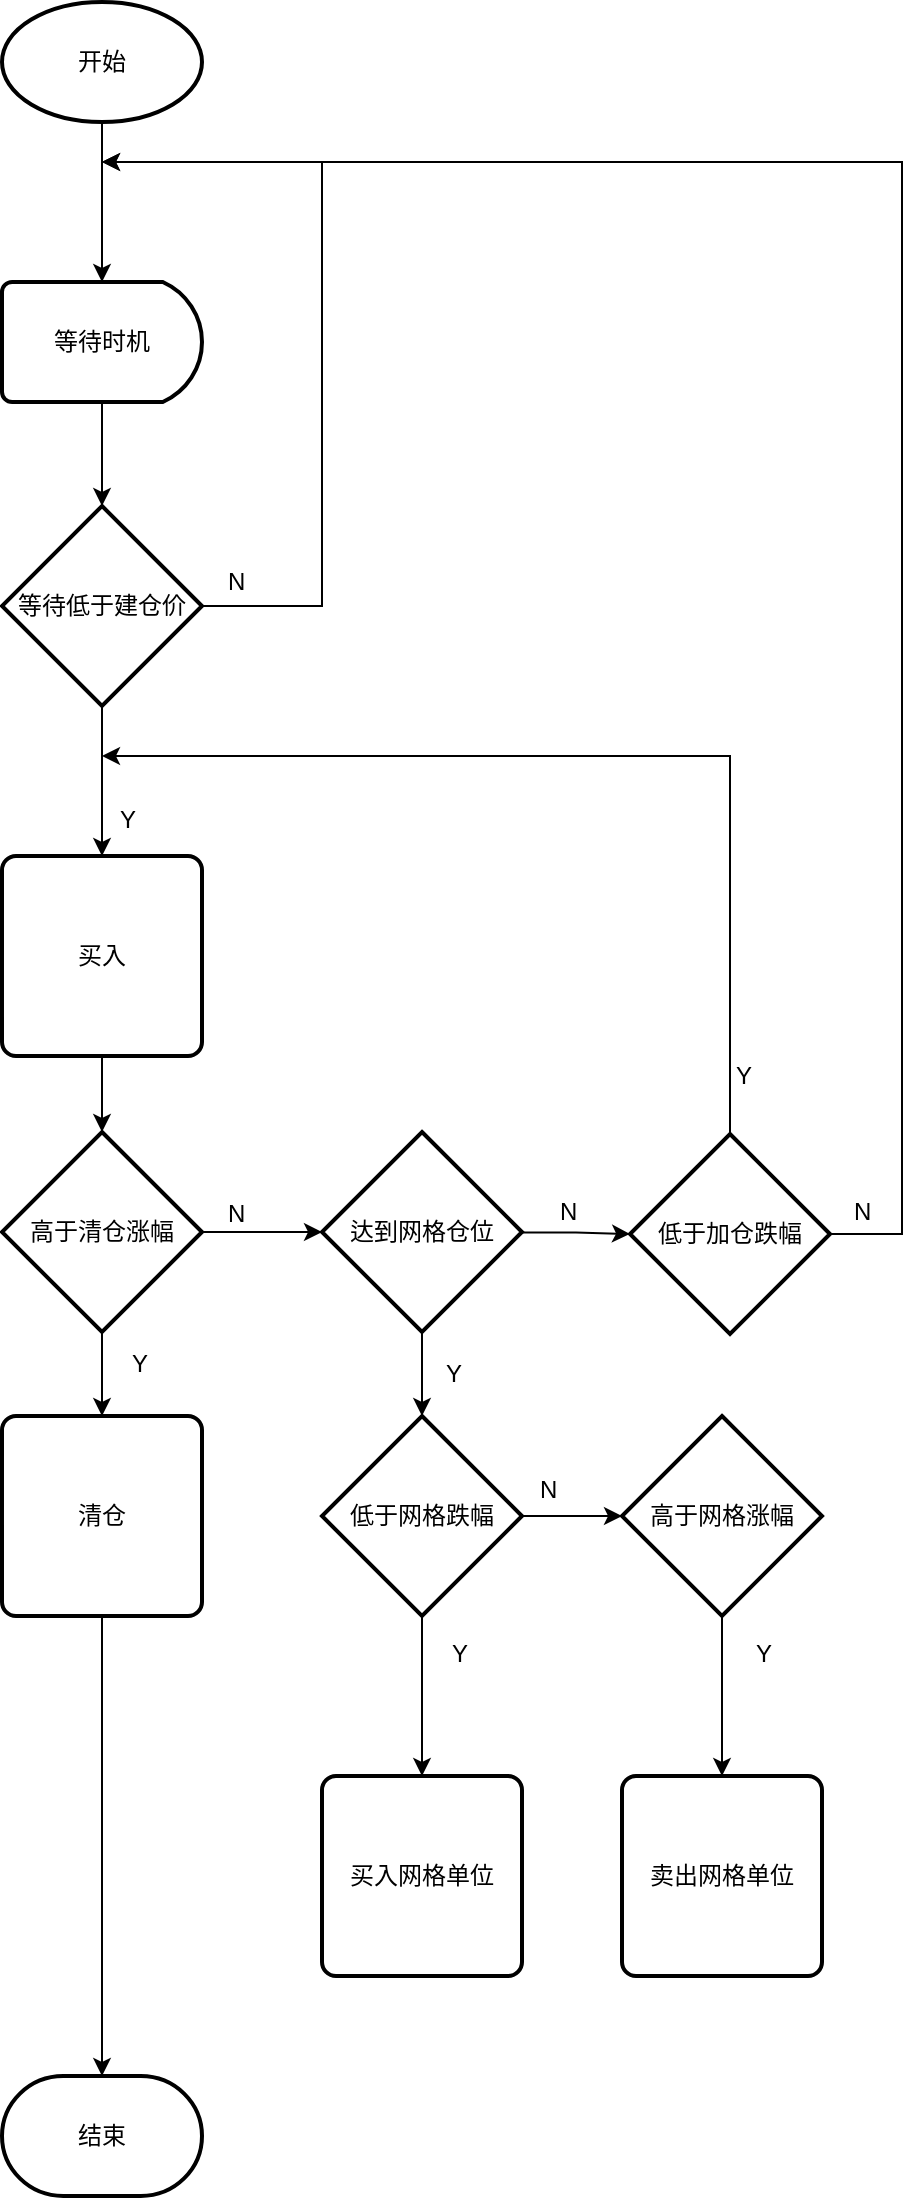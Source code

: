 <mxfile version="10.7.7" type="github"><diagram id="ZMNG8kO5rji508FVXL9E" name="第 1 页"><mxGraphModel dx="828" dy="542" grid="1" gridSize="10" guides="1" tooltips="1" connect="1" arrows="1" fold="1" page="1" pageScale="1" pageWidth="2339" pageHeight="3300" math="0" shadow="0"><root><mxCell id="0"/><mxCell id="1" parent="0"/><mxCell id="syVsV-VPSz5W2zTySEoU-11" style="edgeStyle=elbowEdgeStyle;rounded=0;orthogonalLoop=1;jettySize=auto;html=1;exitX=0.5;exitY=1;exitDx=0;exitDy=0;exitPerimeter=0;entryX=0.5;entryY=0;entryDx=0;entryDy=0;entryPerimeter=0;" edge="1" parent="1" source="6gJf04FWkRyfYMmGZwzS-2" target="syVsV-VPSz5W2zTySEoU-10"><mxGeometry relative="1" as="geometry"/></mxCell><mxCell id="6gJf04FWkRyfYMmGZwzS-2" value="开始" style="strokeWidth=2;html=1;shape=mxgraph.flowchart.start_1;whiteSpace=wrap;" parent="1" vertex="1"><mxGeometry x="350" y="130" width="100" height="60" as="geometry"/></mxCell><mxCell id="6gJf04FWkRyfYMmGZwzS-7" style="edgeStyle=orthogonalEdgeStyle;rounded=0;orthogonalLoop=1;jettySize=auto;html=1;exitX=0.5;exitY=1;exitDx=0;exitDy=0;exitPerimeter=0;" parent="1" source="6gJf04FWkRyfYMmGZwzS-5" target="6gJf04FWkRyfYMmGZwzS-6" edge="1"><mxGeometry relative="1" as="geometry"/></mxCell><mxCell id="syVsV-VPSz5W2zTySEoU-14" style="edgeStyle=elbowEdgeStyle;rounded=0;orthogonalLoop=1;jettySize=auto;html=1;exitX=1;exitY=0.5;exitDx=0;exitDy=0;exitPerimeter=0;" edge="1" parent="1" source="6gJf04FWkRyfYMmGZwzS-5"><mxGeometry relative="1" as="geometry"><mxPoint x="400" y="210" as="targetPoint"/><Array as="points"><mxPoint x="510" y="320"/></Array></mxGeometry></mxCell><mxCell id="6gJf04FWkRyfYMmGZwzS-5" value="等待低于建仓价" style="strokeWidth=2;html=1;shape=mxgraph.flowchart.decision;whiteSpace=wrap;" parent="1" vertex="1"><mxGeometry x="350" y="382" width="100" height="100" as="geometry"/></mxCell><mxCell id="6gJf04FWkRyfYMmGZwzS-13" style="edgeStyle=orthogonalEdgeStyle;rounded=0;orthogonalLoop=1;jettySize=auto;html=1;exitX=0.5;exitY=1;exitDx=0;exitDy=0;entryX=0.5;entryY=0;entryDx=0;entryDy=0;entryPerimeter=0;" parent="1" source="6gJf04FWkRyfYMmGZwzS-6" target="6gJf04FWkRyfYMmGZwzS-14" edge="1"><mxGeometry relative="1" as="geometry"/></mxCell><mxCell id="6gJf04FWkRyfYMmGZwzS-6" value="买入" style="rounded=1;whiteSpace=wrap;html=1;absoluteArcSize=1;arcSize=14;strokeWidth=2;" parent="1" vertex="1"><mxGeometry x="350" y="557" width="100" height="100" as="geometry"/></mxCell><mxCell id="6gJf04FWkRyfYMmGZwzS-9" value="N" style="text;html=1;resizable=0;points=[];autosize=1;align=left;verticalAlign=top;spacingTop=-4;" parent="1" vertex="1"><mxGeometry x="461" y="410" width="20" height="20" as="geometry"/></mxCell><mxCell id="6gJf04FWkRyfYMmGZwzS-11" value="Y&lt;br&gt;" style="text;html=1;resizable=0;points=[];autosize=1;align=left;verticalAlign=top;spacingTop=-4;" parent="1" vertex="1"><mxGeometry x="407" y="529" width="20" height="20" as="geometry"/></mxCell><mxCell id="6gJf04FWkRyfYMmGZwzS-52" style="edgeStyle=orthogonalEdgeStyle;rounded=0;orthogonalLoop=1;jettySize=auto;html=1;exitX=0.5;exitY=0;exitDx=0;exitDy=0;exitPerimeter=0;" parent="1" source="6gJf04FWkRyfYMmGZwzS-12" edge="1"><mxGeometry relative="1" as="geometry"><mxPoint x="400.0" y="507" as="targetPoint"/><Array as="points"><mxPoint x="714" y="507"/></Array></mxGeometry></mxCell><mxCell id="syVsV-VPSz5W2zTySEoU-9" style="edgeStyle=elbowEdgeStyle;rounded=0;orthogonalLoop=1;jettySize=auto;html=1;exitX=1;exitY=0.5;exitDx=0;exitDy=0;exitPerimeter=0;" edge="1" parent="1" source="6gJf04FWkRyfYMmGZwzS-12"><mxGeometry relative="1" as="geometry"><mxPoint x="400" y="210" as="targetPoint"/><Array as="points"><mxPoint x="800" y="550"/></Array></mxGeometry></mxCell><mxCell id="6gJf04FWkRyfYMmGZwzS-12" value="低于加仓跌幅" style="strokeWidth=2;html=1;shape=mxgraph.flowchart.decision;whiteSpace=wrap;" parent="1" vertex="1"><mxGeometry x="664" y="696" width="100" height="100" as="geometry"/></mxCell><mxCell id="6gJf04FWkRyfYMmGZwzS-25" style="edgeStyle=elbowEdgeStyle;rounded=0;orthogonalLoop=1;jettySize=auto;html=1;exitX=1;exitY=0.5;exitDx=0;exitDy=0;exitPerimeter=0;entryX=0;entryY=0.5;entryDx=0;entryDy=0;entryPerimeter=0;" parent="1" target="6gJf04FWkRyfYMmGZwzS-12" edge="1"><mxGeometry relative="1" as="geometry"><mxPoint x="609.529" y="745.235" as="sourcePoint"/><mxPoint x="689.529" y="745.235" as="targetPoint"/></mxGeometry></mxCell><mxCell id="6gJf04FWkRyfYMmGZwzS-34" style="edgeStyle=elbowEdgeStyle;rounded=0;orthogonalLoop=1;jettySize=auto;html=1;exitX=0.5;exitY=1;exitDx=0;exitDy=0;exitPerimeter=0;" parent="1" source="6gJf04FWkRyfYMmGZwzS-23" edge="1"><mxGeometry relative="1" as="geometry"><mxPoint x="560.118" y="795.471" as="targetPoint"/></mxGeometry></mxCell><mxCell id="6gJf04FWkRyfYMmGZwzS-36" value="" style="edgeStyle=elbowEdgeStyle;rounded=0;orthogonalLoop=1;jettySize=auto;html=1;" parent="1" source="6gJf04FWkRyfYMmGZwzS-23" target="6gJf04FWkRyfYMmGZwzS-35" edge="1"><mxGeometry relative="1" as="geometry"/></mxCell><mxCell id="6gJf04FWkRyfYMmGZwzS-23" value="达到网格仓位" style="strokeWidth=2;html=1;shape=mxgraph.flowchart.decision;whiteSpace=wrap;" parent="1" vertex="1"><mxGeometry x="510" y="695" width="100" height="100" as="geometry"/></mxCell><mxCell id="6gJf04FWkRyfYMmGZwzS-38" value="" style="edgeStyle=elbowEdgeStyle;rounded=0;orthogonalLoop=1;jettySize=auto;html=1;" parent="1" source="6gJf04FWkRyfYMmGZwzS-35" target="6gJf04FWkRyfYMmGZwzS-37" edge="1"><mxGeometry relative="1" as="geometry"/></mxCell><mxCell id="6gJf04FWkRyfYMmGZwzS-42" style="edgeStyle=elbowEdgeStyle;rounded=0;orthogonalLoop=1;jettySize=auto;html=1;exitX=0.5;exitY=1;exitDx=0;exitDy=0;exitPerimeter=0;entryX=0.5;entryY=0;entryDx=0;entryDy=0;" parent="1" source="6gJf04FWkRyfYMmGZwzS-35" target="6gJf04FWkRyfYMmGZwzS-41" edge="1"><mxGeometry relative="1" as="geometry"/></mxCell><mxCell id="6gJf04FWkRyfYMmGZwzS-35" value="低于网格跌幅" style="strokeWidth=2;html=1;shape=mxgraph.flowchart.decision;whiteSpace=wrap;" parent="1" vertex="1"><mxGeometry x="510" y="837" width="100" height="100" as="geometry"/></mxCell><mxCell id="6gJf04FWkRyfYMmGZwzS-45" style="edgeStyle=elbowEdgeStyle;rounded=0;orthogonalLoop=1;jettySize=auto;html=1;exitX=0.5;exitY=1;exitDx=0;exitDy=0;exitPerimeter=0;entryX=0.5;entryY=0;entryDx=0;entryDy=0;" parent="1" source="6gJf04FWkRyfYMmGZwzS-37" target="6gJf04FWkRyfYMmGZwzS-44" edge="1"><mxGeometry relative="1" as="geometry"/></mxCell><mxCell id="6gJf04FWkRyfYMmGZwzS-37" value="高于网格涨幅" style="strokeWidth=2;html=1;shape=mxgraph.flowchart.decision;whiteSpace=wrap;" parent="1" vertex="1"><mxGeometry x="660" y="837" width="100" height="100" as="geometry"/></mxCell><mxCell id="6gJf04FWkRyfYMmGZwzS-19" style="edgeStyle=orthogonalEdgeStyle;rounded=0;orthogonalLoop=1;jettySize=auto;html=1;exitX=0.5;exitY=1;exitDx=0;exitDy=0;exitPerimeter=0;entryX=0.5;entryY=0;entryDx=0;entryDy=0;" parent="1" source="6gJf04FWkRyfYMmGZwzS-14" target="6gJf04FWkRyfYMmGZwzS-18" edge="1"><mxGeometry relative="1" as="geometry"/></mxCell><mxCell id="6gJf04FWkRyfYMmGZwzS-28" style="edgeStyle=elbowEdgeStyle;rounded=0;orthogonalLoop=1;jettySize=auto;html=1;exitX=1;exitY=0.5;exitDx=0;exitDy=0;exitPerimeter=0;entryX=0;entryY=0.5;entryDx=0;entryDy=0;entryPerimeter=0;" parent="1" source="6gJf04FWkRyfYMmGZwzS-14" target="6gJf04FWkRyfYMmGZwzS-23" edge="1"><mxGeometry relative="1" as="geometry"/></mxCell><mxCell id="6gJf04FWkRyfYMmGZwzS-14" value="高于清仓涨幅" style="strokeWidth=2;html=1;shape=mxgraph.flowchart.decision;whiteSpace=wrap;" parent="1" vertex="1"><mxGeometry x="350" y="695" width="100" height="100" as="geometry"/></mxCell><mxCell id="syVsV-VPSz5W2zTySEoU-6" style="edgeStyle=orthogonalEdgeStyle;rounded=0;orthogonalLoop=1;jettySize=auto;html=1;exitX=0.5;exitY=1;exitDx=0;exitDy=0;entryX=0.5;entryY=0;entryDx=0;entryDy=0;entryPerimeter=0;" edge="1" parent="1" source="6gJf04FWkRyfYMmGZwzS-18" target="6gJf04FWkRyfYMmGZwzS-31"><mxGeometry relative="1" as="geometry"/></mxCell><mxCell id="6gJf04FWkRyfYMmGZwzS-18" value="清仓" style="rounded=1;whiteSpace=wrap;html=1;absoluteArcSize=1;arcSize=14;strokeWidth=2;" parent="1" vertex="1"><mxGeometry x="350" y="837" width="100" height="100" as="geometry"/></mxCell><mxCell id="6gJf04FWkRyfYMmGZwzS-26" value="N" style="text;html=1;resizable=0;points=[];autosize=1;align=left;verticalAlign=top;spacingTop=-4;" parent="1" vertex="1"><mxGeometry x="627" y="725" width="20" height="20" as="geometry"/></mxCell><mxCell id="6gJf04FWkRyfYMmGZwzS-27" value="Y" style="text;html=1;resizable=0;points=[];autosize=1;align=left;verticalAlign=top;spacingTop=-4;" parent="1" vertex="1"><mxGeometry x="413" y="801" width="20" height="20" as="geometry"/></mxCell><mxCell id="6gJf04FWkRyfYMmGZwzS-29" value="N" style="text;html=1;resizable=0;points=[];autosize=1;align=left;verticalAlign=top;spacingTop=-4;" parent="1" vertex="1"><mxGeometry x="461" y="726" width="20" height="20" as="geometry"/></mxCell><mxCell id="6gJf04FWkRyfYMmGZwzS-31" value="结束&lt;br&gt;" style="strokeWidth=2;html=1;shape=mxgraph.flowchart.terminator;whiteSpace=wrap;" parent="1" vertex="1"><mxGeometry x="350" y="1167" width="100" height="60" as="geometry"/></mxCell><mxCell id="6gJf04FWkRyfYMmGZwzS-39" value="Y" style="text;html=1;resizable=0;points=[];autosize=1;align=left;verticalAlign=top;spacingTop=-4;" parent="1" vertex="1"><mxGeometry x="570" y="806" width="20" height="20" as="geometry"/></mxCell><mxCell id="6gJf04FWkRyfYMmGZwzS-40" value="N" style="text;html=1;resizable=0;points=[];autosize=1;align=left;verticalAlign=top;spacingTop=-4;" parent="1" vertex="1"><mxGeometry x="617" y="864" width="20" height="20" as="geometry"/></mxCell><mxCell id="6gJf04FWkRyfYMmGZwzS-41" value="买入网格单位" style="rounded=1;whiteSpace=wrap;html=1;absoluteArcSize=1;arcSize=14;strokeWidth=2;" parent="1" vertex="1"><mxGeometry x="510" y="1017" width="100" height="100" as="geometry"/></mxCell><mxCell id="6gJf04FWkRyfYMmGZwzS-44" value="卖出网格单位" style="rounded=1;whiteSpace=wrap;html=1;absoluteArcSize=1;arcSize=14;strokeWidth=2;" parent="1" vertex="1"><mxGeometry x="660" y="1017" width="100" height="100" as="geometry"/></mxCell><mxCell id="6gJf04FWkRyfYMmGZwzS-46" value="Y" style="text;html=1;resizable=0;points=[];autosize=1;align=left;verticalAlign=top;spacingTop=-4;" parent="1" vertex="1"><mxGeometry x="573" y="946" width="20" height="20" as="geometry"/></mxCell><mxCell id="6gJf04FWkRyfYMmGZwzS-47" value="Y" style="text;html=1;resizable=0;points=[];autosize=1;align=left;verticalAlign=top;spacingTop=-4;" parent="1" vertex="1"><mxGeometry x="725" y="946" width="20" height="20" as="geometry"/></mxCell><mxCell id="6gJf04FWkRyfYMmGZwzS-53" value="Y" style="text;html=1;resizable=0;points=[];autosize=1;align=left;verticalAlign=top;spacingTop=-4;" parent="1" vertex="1"><mxGeometry x="715" y="657" width="20" height="20" as="geometry"/></mxCell><mxCell id="syVsV-VPSz5W2zTySEoU-12" style="edgeStyle=elbowEdgeStyle;rounded=0;orthogonalLoop=1;jettySize=auto;html=1;exitX=0.5;exitY=1;exitDx=0;exitDy=0;exitPerimeter=0;entryX=0.5;entryY=0;entryDx=0;entryDy=0;entryPerimeter=0;" edge="1" parent="1" source="syVsV-VPSz5W2zTySEoU-10" target="6gJf04FWkRyfYMmGZwzS-5"><mxGeometry relative="1" as="geometry"/></mxCell><mxCell id="syVsV-VPSz5W2zTySEoU-10" value="等待时机" style="strokeWidth=2;html=1;shape=mxgraph.flowchart.delay;whiteSpace=wrap;" vertex="1" parent="1"><mxGeometry x="350" y="270" width="100" height="60" as="geometry"/></mxCell><mxCell id="syVsV-VPSz5W2zTySEoU-13" value="N" style="text;html=1;resizable=0;points=[];autosize=1;align=left;verticalAlign=top;spacingTop=-4;" vertex="1" parent="1"><mxGeometry x="774" y="725" width="20" height="20" as="geometry"/></mxCell></root></mxGraphModel></diagram></mxfile>